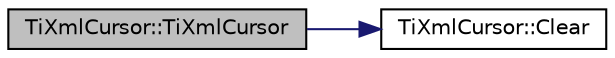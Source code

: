 digraph "TiXmlCursor::TiXmlCursor"
{
  edge [fontname="Helvetica",fontsize="10",labelfontname="Helvetica",labelfontsize="10"];
  node [fontname="Helvetica",fontsize="10",shape=record];
  rankdir="LR";
  Node1 [label="TiXmlCursor::TiXmlCursor",height=0.2,width=0.4,color="black", fillcolor="grey75", style="filled" fontcolor="black"];
  Node1 -> Node2 [color="midnightblue",fontsize="10",style="solid",fontname="Helvetica"];
  Node2 [label="TiXmlCursor::Clear",height=0.2,width=0.4,color="black", fillcolor="white", style="filled",URL="$struct_ti_xml_cursor.html#a1e6fa622b59dafb71b6efe595105dcdd"];
}
